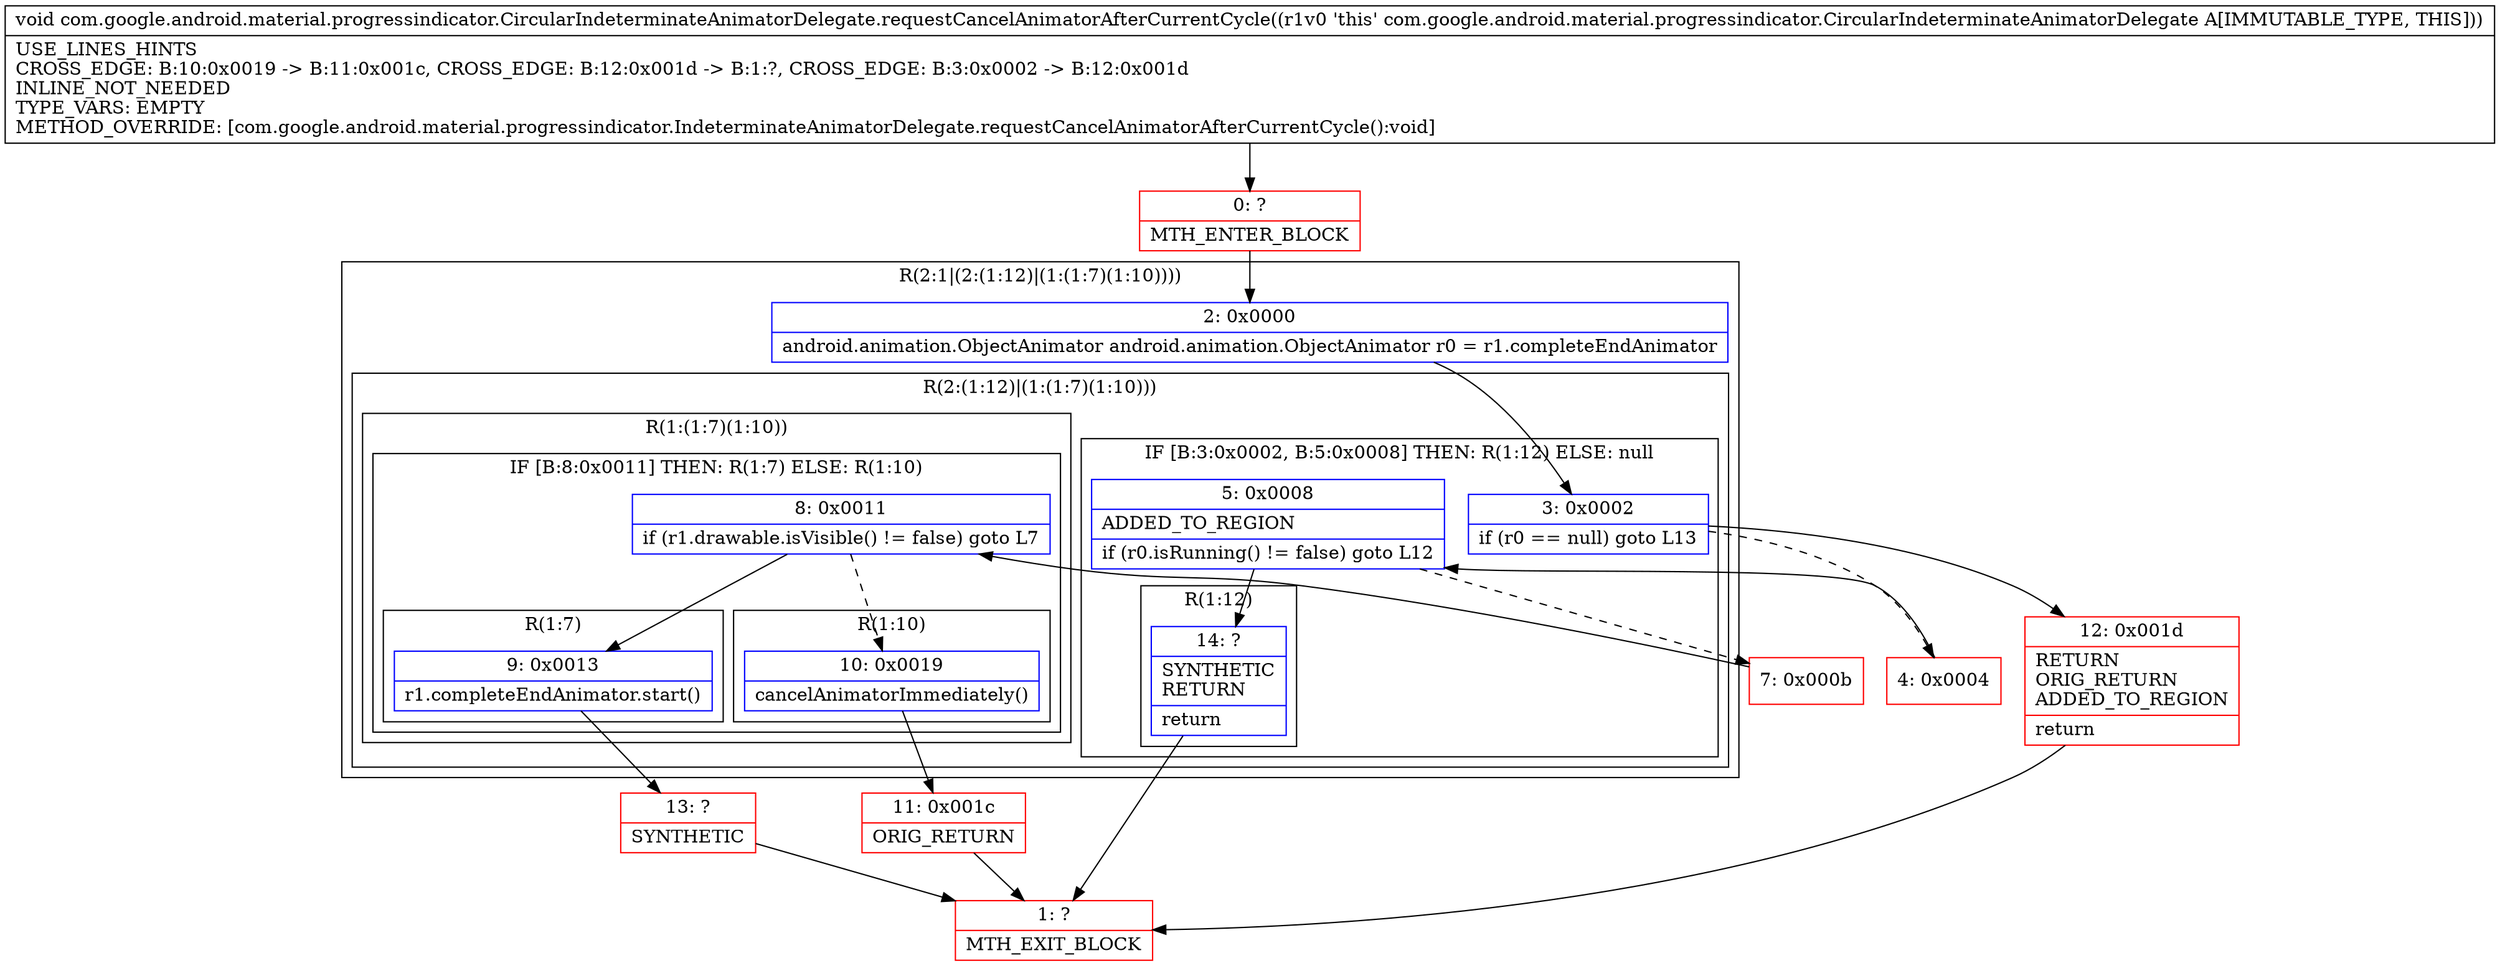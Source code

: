 digraph "CFG forcom.google.android.material.progressindicator.CircularIndeterminateAnimatorDelegate.requestCancelAnimatorAfterCurrentCycle()V" {
subgraph cluster_Region_589173420 {
label = "R(2:1|(2:(1:12)|(1:(1:7)(1:10))))";
node [shape=record,color=blue];
Node_2 [shape=record,label="{2\:\ 0x0000|android.animation.ObjectAnimator android.animation.ObjectAnimator r0 = r1.completeEndAnimator\l}"];
subgraph cluster_Region_281749613 {
label = "R(2:(1:12)|(1:(1:7)(1:10)))";
node [shape=record,color=blue];
subgraph cluster_IfRegion_1830084502 {
label = "IF [B:3:0x0002, B:5:0x0008] THEN: R(1:12) ELSE: null";
node [shape=record,color=blue];
Node_3 [shape=record,label="{3\:\ 0x0002|if (r0 == null) goto L13\l}"];
Node_5 [shape=record,label="{5\:\ 0x0008|ADDED_TO_REGION\l|if (r0.isRunning() != false) goto L12\l}"];
subgraph cluster_Region_773540661 {
label = "R(1:12)";
node [shape=record,color=blue];
Node_14 [shape=record,label="{14\:\ ?|SYNTHETIC\lRETURN\l|return\l}"];
}
}
subgraph cluster_Region_1323422091 {
label = "R(1:(1:7)(1:10))";
node [shape=record,color=blue];
subgraph cluster_IfRegion_1116820160 {
label = "IF [B:8:0x0011] THEN: R(1:7) ELSE: R(1:10)";
node [shape=record,color=blue];
Node_8 [shape=record,label="{8\:\ 0x0011|if (r1.drawable.isVisible() != false) goto L7\l}"];
subgraph cluster_Region_198218431 {
label = "R(1:7)";
node [shape=record,color=blue];
Node_9 [shape=record,label="{9\:\ 0x0013|r1.completeEndAnimator.start()\l}"];
}
subgraph cluster_Region_2145788435 {
label = "R(1:10)";
node [shape=record,color=blue];
Node_10 [shape=record,label="{10\:\ 0x0019|cancelAnimatorImmediately()\l}"];
}
}
}
}
}
Node_0 [shape=record,color=red,label="{0\:\ ?|MTH_ENTER_BLOCK\l}"];
Node_4 [shape=record,color=red,label="{4\:\ 0x0004}"];
Node_7 [shape=record,color=red,label="{7\:\ 0x000b}"];
Node_13 [shape=record,color=red,label="{13\:\ ?|SYNTHETIC\l}"];
Node_1 [shape=record,color=red,label="{1\:\ ?|MTH_EXIT_BLOCK\l}"];
Node_11 [shape=record,color=red,label="{11\:\ 0x001c|ORIG_RETURN\l}"];
Node_12 [shape=record,color=red,label="{12\:\ 0x001d|RETURN\lORIG_RETURN\lADDED_TO_REGION\l|return\l}"];
MethodNode[shape=record,label="{void com.google.android.material.progressindicator.CircularIndeterminateAnimatorDelegate.requestCancelAnimatorAfterCurrentCycle((r1v0 'this' com.google.android.material.progressindicator.CircularIndeterminateAnimatorDelegate A[IMMUTABLE_TYPE, THIS]))  | USE_LINES_HINTS\lCROSS_EDGE: B:10:0x0019 \-\> B:11:0x001c, CROSS_EDGE: B:12:0x001d \-\> B:1:?, CROSS_EDGE: B:3:0x0002 \-\> B:12:0x001d\lINLINE_NOT_NEEDED\lTYPE_VARS: EMPTY\lMETHOD_OVERRIDE: [com.google.android.material.progressindicator.IndeterminateAnimatorDelegate.requestCancelAnimatorAfterCurrentCycle():void]\l}"];
MethodNode -> Node_0;Node_2 -> Node_3;
Node_3 -> Node_4[style=dashed];
Node_3 -> Node_12;
Node_5 -> Node_7[style=dashed];
Node_5 -> Node_14;
Node_14 -> Node_1;
Node_8 -> Node_9;
Node_8 -> Node_10[style=dashed];
Node_9 -> Node_13;
Node_10 -> Node_11;
Node_0 -> Node_2;
Node_4 -> Node_5;
Node_7 -> Node_8;
Node_13 -> Node_1;
Node_11 -> Node_1;
Node_12 -> Node_1;
}

